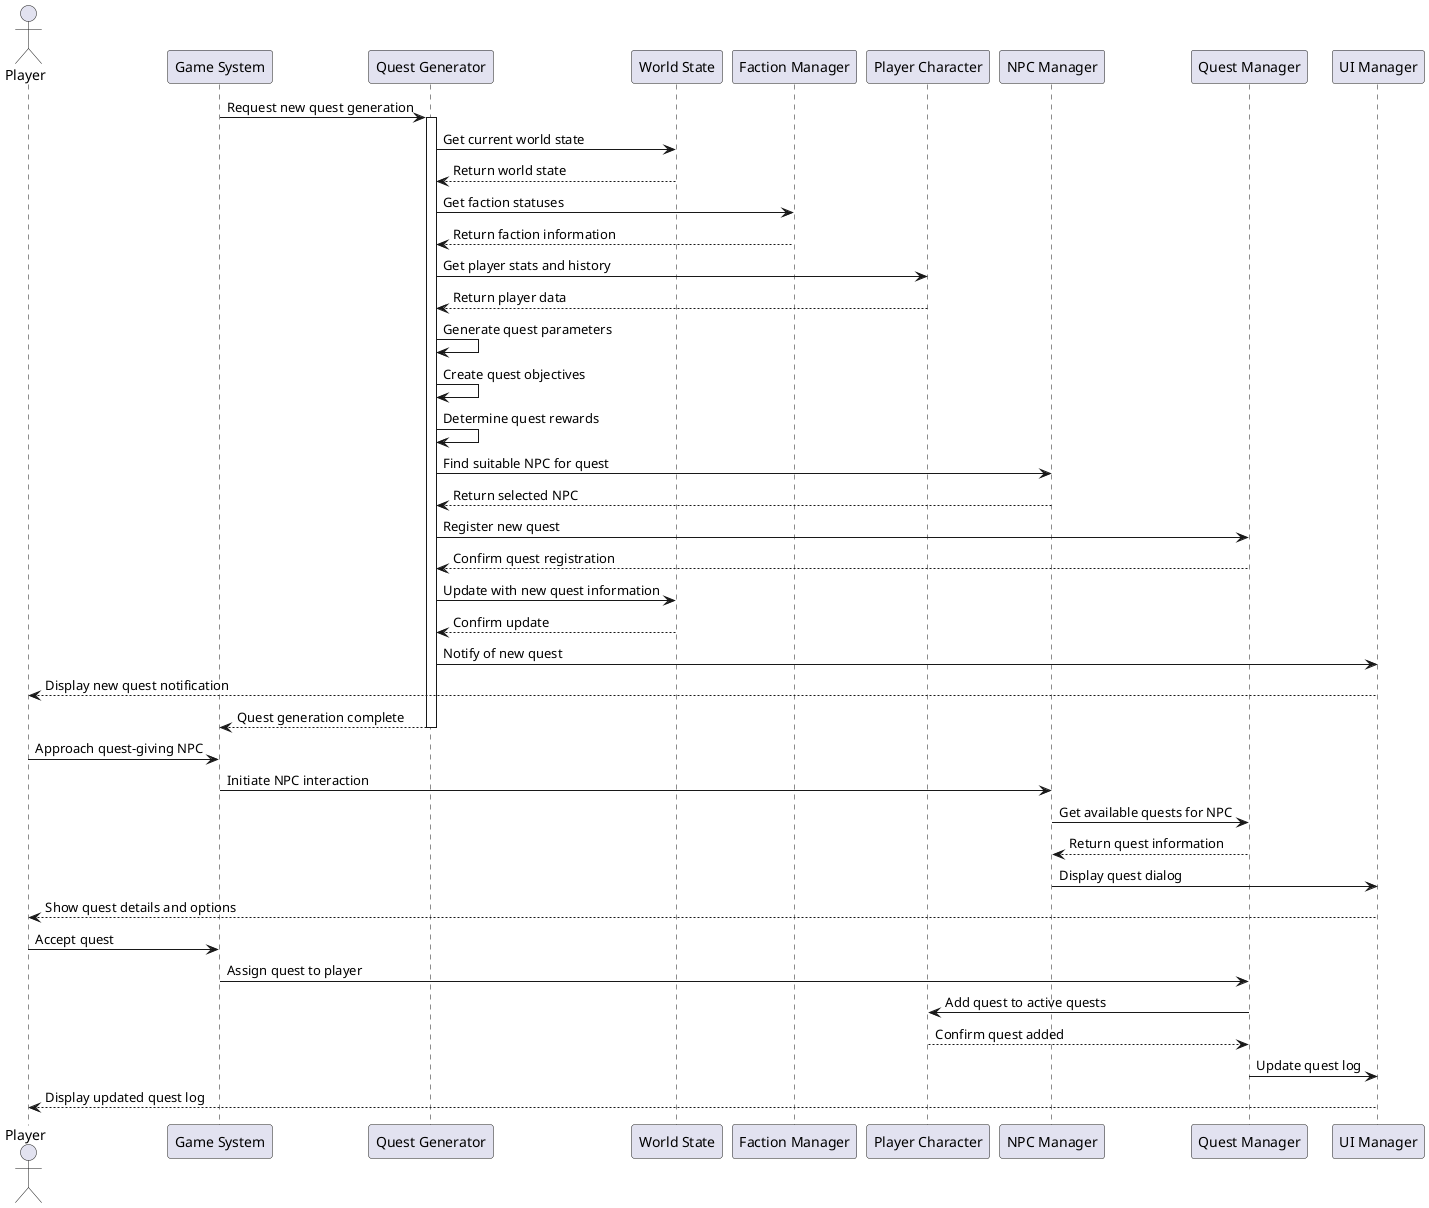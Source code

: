 @startuml
actor Player
participant "Game System" as Game
participant "Quest Generator" as QuestGen
participant "World State" as WorldState
participant "Faction Manager" as FactionMgr
participant "Player Character" as PlayerChar
participant "NPC Manager" as NPCMgr
participant "Quest Manager" as QuestMgr
participant "UI Manager" as UIMgr

' Triggering quest generation
Game -> QuestGen: Request new quest generation
activate QuestGen

' Gathering context for quest generation
QuestGen -> WorldState: Get current world state
WorldState --> QuestGen: Return world state
QuestGen -> FactionMgr: Get faction statuses
FactionMgr --> QuestGen: Return faction information
QuestGen -> PlayerChar: Get player stats and history
PlayerChar --> QuestGen: Return player data

' Generating quest
QuestGen -> QuestGen: Generate quest parameters
QuestGen -> QuestGen: Create quest objectives
QuestGen -> QuestGen: Determine quest rewards

' Selecting appropriate NPC for quest
QuestGen -> NPCMgr: Find suitable NPC for quest
NPCMgr --> QuestGen: Return selected NPC

' Finalizing and registering quest
QuestGen -> QuestMgr: Register new quest
QuestMgr --> QuestGen: Confirm quest registration

' Updating world state with new quest
QuestGen -> WorldState: Update with new quest information
WorldState --> QuestGen: Confirm update

' Notifying player of new quest availability
QuestGen -> UIMgr: Notify of new quest
UIMgr --> Player: Display new quest notification

QuestGen --> Game: Quest generation complete
deactivate QuestGen

' Player interacting with the generated quest
Player -> Game: Approach quest-giving NPC
Game -> NPCMgr: Initiate NPC interaction
NPCMgr -> QuestMgr: Get available quests for NPC
QuestMgr --> NPCMgr: Return quest information
NPCMgr -> UIMgr: Display quest dialog
UIMgr --> Player: Show quest details and options

Player -> Game: Accept quest
Game -> QuestMgr: Assign quest to player
QuestMgr -> PlayerChar: Add quest to active quests
PlayerChar --> QuestMgr: Confirm quest added
QuestMgr -> UIMgr: Update quest log
UIMgr --> Player: Display updated quest log

@enduml
